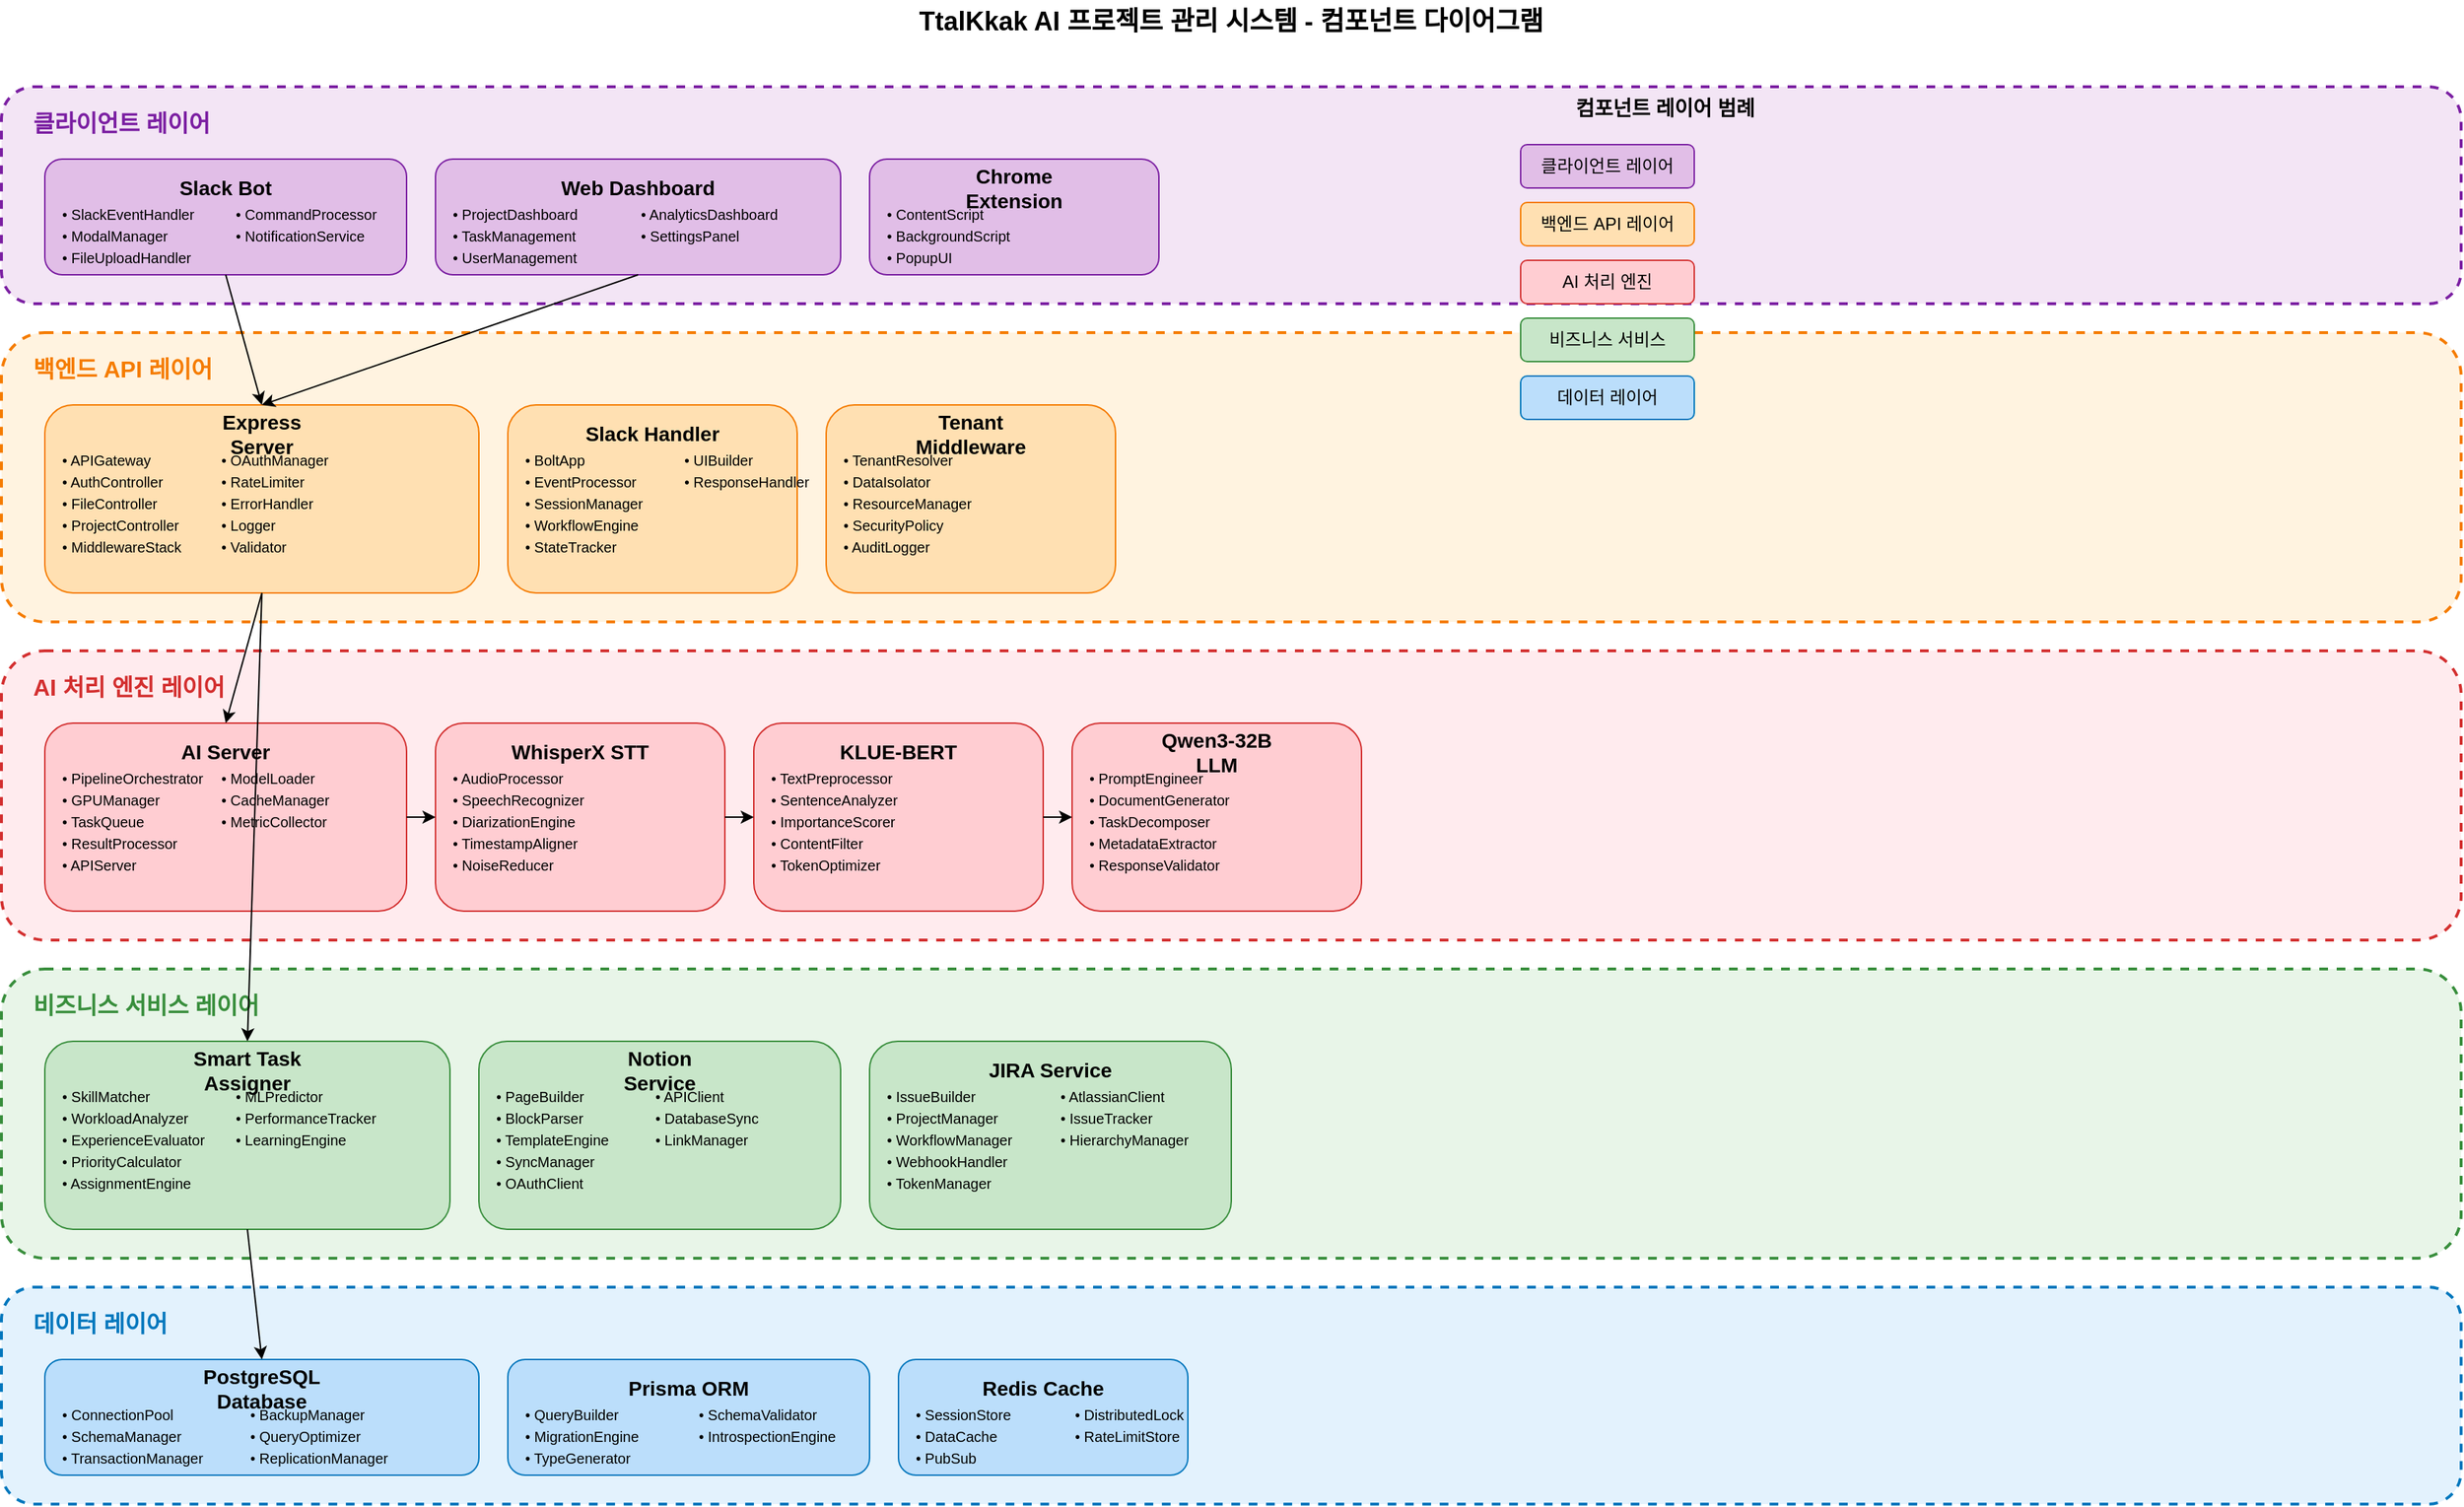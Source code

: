 <mxfile version="22.1.16" type="device">
  <diagram name="TtalKkak-Component-Diagram" id="component-diagram">
    <mxGraphModel dx="1600" dy="900" grid="1" gridSize="10" guides="1" tooltips="1" connect="1" arrows="1" fold="1" page="1" pageScale="1" pageWidth="1800" pageHeight="1200" math="0" shadow="0">
      <root>
        <mxCell id="0" />
        <mxCell id="1" parent="0" />
        
        <!-- 제목 -->
        <mxCell id="title" value="TtalKkak AI 프로젝트 관리 시스템 - 컴포넌트 다이어그램" style="text;html=1;strokeColor=none;fillColor=none;align=center;verticalAlign=middle;whiteSpace=wrap;rounded=0;fontSize=18;fontStyle=1;" vertex="1" parent="1">
          <mxGeometry x="400" y="20" width="1000" height="30" as="geometry"/>
        </mxCell>
        
        <!-- 클라이언트 레이어 -->
        <mxCell id="client-layer" value="" style="rounded=1;whiteSpace=wrap;html=1;fillColor=#f3e5f5;strokeColor=#7b1fa2;strokeWidth=2;dashed=1;" vertex="1" parent="1">
          <mxGeometry x="50" y="80" width="1700" height="150" as="geometry"/>
        </mxCell>
        
        <mxCell id="client-title" value="클라이언트 레이어" style="text;html=1;strokeColor=none;fillColor=none;align=left;verticalAlign=middle;whiteSpace=wrap;rounded=0;fontSize=16;fontStyle=1;fontColor=#7b1fa2;" vertex="1" parent="1">
          <mxGeometry x="70" y="90" width="200" height="30" as="geometry"/>
        </mxCell>
        
        <!-- Slack Bot 컴포넌트 -->
        <mxCell id="slack-bot-component" value="" style="rounded=1;whiteSpace=wrap;html=1;fillColor=#e1bee7;strokeColor=#7b1fa2;strokeWidth=1;" vertex="1" parent="1">
          <mxGeometry x="80" y="130" width="250" height="80" as="geometry"/>
        </mxCell>
        
        <mxCell id="slack-bot-title" value="Slack Bot" style="text;html=1;strokeColor=none;fillColor=none;align=center;verticalAlign=middle;whiteSpace=wrap;rounded=0;fontSize=14;fontStyle=1;" vertex="1" parent="1">
          <mxGeometry x="140" y="140" width="130" height="20" as="geometry"/>
        </mxCell>
        
        <mxCell id="slack-event-handler" value="• SlackEventHandler" style="text;html=1;strokeColor=none;fillColor=none;align=left;verticalAlign=middle;whiteSpace=wrap;rounded=0;fontSize=10;" vertex="1" parent="1">
          <mxGeometry x="90" y="160" width="120" height="15" as="geometry"/>
        </mxCell>
        
        <mxCell id="slack-modal-manager" value="• ModalManager" style="text;html=1;strokeColor=none;fillColor=none;align=left;verticalAlign=middle;whiteSpace=wrap;rounded=0;fontSize=10;" vertex="1" parent="1">
          <mxGeometry x="90" y="175" width="120" height="15" as="geometry"/>
        </mxCell>
        
        <mxCell id="slack-file-handler" value="• FileUploadHandler" style="text;html=1;strokeColor=none;fillColor=none;align=left;verticalAlign=middle;whiteSpace=wrap;rounded=0;fontSize=10;" vertex="1" parent="1">
          <mxGeometry x="90" y="190" width="120" height="15" as="geometry"/>
        </mxCell>
        
        <mxCell id="slack-command-processor" value="• CommandProcessor" style="text;html=1;strokeColor=none;fillColor=none;align=left;verticalAlign=middle;whiteSpace=wrap;rounded=0;fontSize=10;" vertex="1" parent="1">
          <mxGeometry x="210" y="160" width="120" height="15" as="geometry"/>
        </mxCell>
        
        <mxCell id="slack-notification" value="• NotificationService" style="text;html=1;strokeColor=none;fillColor=none;align=left;verticalAlign=middle;whiteSpace=wrap;rounded=0;fontSize=10;" vertex="1" parent="1">
          <mxGeometry x="210" y="175" width="120" height="15" as="geometry"/>
        </mxCell>
        
        <!-- Web Dashboard 컴포넌트 -->
        <mxCell id="web-dashboard-component" value="" style="rounded=1;whiteSpace=wrap;html=1;fillColor=#e1bee7;strokeColor=#7b1fa2;strokeWidth=1;" vertex="1" parent="1">
          <mxGeometry x="350" y="130" width="280" height="80" as="geometry"/>
        </mxCell>
        
        <mxCell id="web-dashboard-title" value="Web Dashboard" style="text;html=1;strokeColor=none;fillColor=none;align=center;verticalAlign=middle;whiteSpace=wrap;rounded=0;fontSize=14;fontStyle=1;" vertex="1" parent="1">
          <mxGeometry x="420" y="140" width="140" height="20" as="geometry"/>
        </mxCell>
        
        <mxCell id="project-dashboard" value="• ProjectDashboard" style="text;html=1;strokeColor=none;fillColor=none;align=left;verticalAlign=middle;whiteSpace=wrap;rounded=0;fontSize=10;" vertex="1" parent="1">
          <mxGeometry x="360" y="160" width="120" height="15" as="geometry"/>
        </mxCell>
        
        <mxCell id="task-management" value="• TaskManagement" style="text;html=1;strokeColor=none;fillColor=none;align=left;verticalAlign=middle;whiteSpace=wrap;rounded=0;fontSize=10;" vertex="1" parent="1">
          <mxGeometry x="360" y="175" width="120" height="15" as="geometry"/>
        </mxCell>
        
        <mxCell id="user-management" value="• UserManagement" style="text;html=1;strokeColor=none;fillColor=none;align=left;verticalAlign=middle;whiteSpace=wrap;rounded=0;fontSize=10;" vertex="1" parent="1">
          <mxGeometry x="360" y="190" width="120" height="15" as="geometry"/>
        </mxCell>
        
        <mxCell id="analytics-dashboard" value="• AnalyticsDashboard" style="text;html=1;strokeColor=none;fillColor=none;align=left;verticalAlign=middle;whiteSpace=wrap;rounded=0;fontSize=10;" vertex="1" parent="1">
          <mxGeometry x="490" y="160" width="130" height="15" as="geometry"/>
        </mxCell>
        
        <mxCell id="settings-panel" value="• SettingsPanel" style="text;html=1;strokeColor=none;fillColor=none;align=left;verticalAlign=middle;whiteSpace=wrap;rounded=0;fontSize=10;" vertex="1" parent="1">
          <mxGeometry x="490" y="175" width="130" height="15" as="geometry"/>
        </mxCell>
        
        <!-- Chrome Extension 컴포넌트 -->
        <mxCell id="chrome-extension-component" value="" style="rounded=1;whiteSpace=wrap;html=1;fillColor=#e1bee7;strokeColor=#7b1fa2;strokeWidth=1;" vertex="1" parent="1">
          <mxGeometry x="650" y="130" width="200" height="80" as="geometry"/>
        </mxCell>
        
        <mxCell id="chrome-extension-title" value="Chrome Extension" style="text;html=1;strokeColor=none;fillColor=none;align=center;verticalAlign=middle;whiteSpace=wrap;rounded=0;fontSize=14;fontStyle=1;" vertex="1" parent="1">
          <mxGeometry x="700" y="140" width="100" height="20" as="geometry"/>
        </mxCell>
        
        <mxCell id="content-script" value="• ContentScript" style="text;html=1;strokeColor=none;fillColor=none;align=left;verticalAlign=middle;whiteSpace=wrap;rounded=0;fontSize=10;" vertex="1" parent="1">
          <mxGeometry x="660" y="160" width="100" height="15" as="geometry"/>
        </mxCell>
        
        <mxCell id="background-script" value="• BackgroundScript" style="text;html=1;strokeColor=none;fillColor=none;align=left;verticalAlign=middle;whiteSpace=wrap;rounded=0;fontSize=10;" vertex="1" parent="1">
          <mxGeometry x="660" y="175" width="100" height="15" as="geometry"/>
        </mxCell>
        
        <mxCell id="popup-ui" value="• PopupUI" style="text;html=1;strokeColor=none;fillColor=none;align=left;verticalAlign=middle;whiteSpace=wrap;rounded=0;fontSize=10;" vertex="1" parent="1">
          <mxGeometry x="660" y="190" width="100" height="15" as="geometry"/>
        </mxCell>
        
        <!-- 백엔드 API 레이어 -->
        <mxCell id="backend-layer" value="" style="rounded=1;whiteSpace=wrap;html=1;fillColor=#fff3e0;strokeColor=#f57c00;strokeWidth=2;dashed=1;" vertex="1" parent="1">
          <mxGeometry x="50" y="250" width="1700" height="200" as="geometry"/>
        </mxCell>
        
        <mxCell id="backend-title" value="백엔드 API 레이어" style="text;html=1;strokeColor=none;fillColor=none;align=left;verticalAlign=middle;whiteSpace=wrap;rounded=0;fontSize=16;fontStyle=1;fontColor=#f57c00;" vertex="1" parent="1">
          <mxGeometry x="70" y="260" width="200" height="30" as="geometry"/>
        </mxCell>
        
        <!-- Express Server 컴포넌트 -->
        <mxCell id="express-server-component" value="" style="rounded=1;whiteSpace=wrap;html=1;fillColor=#ffe0b2;strokeColor=#f57c00;strokeWidth=1;" vertex="1" parent="1">
          <mxGeometry x="80" y="300" width="300" height="130" as="geometry"/>
        </mxCell>
        
        <mxCell id="express-server-title" value="Express Server" style="text;html=1;strokeColor=none;fillColor=none;align=center;verticalAlign=middle;whiteSpace=wrap;rounded=0;fontSize=14;fontStyle=1;" vertex="1" parent="1">
          <mxGeometry x="180" y="310" width="100" height="20" as="geometry"/>
        </mxCell>
        
        <mxCell id="api-gateway" value="• APIGateway" style="text;html=1;strokeColor=none;fillColor=none;align=left;verticalAlign=middle;whiteSpace=wrap;rounded=0;fontSize=10;" vertex="1" parent="1">
          <mxGeometry x="90" y="330" width="100" height="15" as="geometry"/>
        </mxCell>
        
        <mxCell id="auth-controller" value="• AuthController" style="text;html=1;strokeColor=none;fillColor=none;align=left;verticalAlign=middle;whiteSpace=wrap;rounded=0;fontSize=10;" vertex="1" parent="1">
          <mxGeometry x="90" y="345" width="100" height="15" as="geometry"/>
        </mxCell>
        
        <mxCell id="file-controller" value="• FileController" style="text;html=1;strokeColor=none;fillColor=none;align=left;verticalAlign=middle;whiteSpace=wrap;rounded=0;fontSize=10;" vertex="1" parent="1">
          <mxGeometry x="90" y="360" width="100" height="15" as="geometry"/>
        </mxCell>
        
        <mxCell id="project-controller" value="• ProjectController" style="text;html=1;strokeColor=none;fillColor=none;align=left;verticalAlign=middle;whiteSpace=wrap;rounded=0;fontSize=10;" vertex="1" parent="1">
          <mxGeometry x="90" y="375" width="100" height="15" as="geometry"/>
        </mxCell>
        
        <mxCell id="middleware-stack" value="• MiddlewareStack" style="text;html=1;strokeColor=none;fillColor=none;align=left;verticalAlign=middle;whiteSpace=wrap;rounded=0;fontSize=10;" vertex="1" parent="1">
          <mxGeometry x="90" y="390" width="100" height="15" as="geometry"/>
        </mxCell>
        
        <mxCell id="oauth-manager" value="• OAuthManager" style="text;html=1;strokeColor=none;fillColor=none;align=left;verticalAlign=middle;whiteSpace=wrap;rounded=0;fontSize=10;" vertex="1" parent="1">
          <mxGeometry x="200" y="330" width="100" height="15" as="geometry"/>
        </mxCell>
        
        <mxCell id="rate-limiter" value="• RateLimiter" style="text;html=1;strokeColor=none;fillColor=none;align=left;verticalAlign=middle;whiteSpace=wrap;rounded=0;fontSize=10;" vertex="1" parent="1">
          <mxGeometry x="200" y="345" width="100" height="15" as="geometry"/>
        </mxCell>
        
        <mxCell id="error-handler" value="• ErrorHandler" style="text;html=1;strokeColor=none;fillColor=none;align=left;verticalAlign=middle;whiteSpace=wrap;rounded=0;fontSize=10;" vertex="1" parent="1">
          <mxGeometry x="200" y="360" width="100" height="15" as="geometry"/>
        </mxCell>
        
        <mxCell id="logger" value="• Logger" style="text;html=1;strokeColor=none;fillColor=none;align=left;verticalAlign=middle;whiteSpace=wrap;rounded=0;fontSize=10;" vertex="1" parent="1">
          <mxGeometry x="200" y="375" width="100" height="15" as="geometry"/>
        </mxCell>
        
        <mxCell id="validator" value="• Validator" style="text;html=1;strokeColor=none;fillColor=none;align=left;verticalAlign=middle;whiteSpace=wrap;rounded=0;fontSize=10;" vertex="1" parent="1">
          <mxGeometry x="200" y="390" width="100" height="15" as="geometry"/>
        </mxCell>
        
        <!-- Slack Handler 컴포넌트 -->
        <mxCell id="slack-handler-component" value="" style="rounded=1;whiteSpace=wrap;html=1;fillColor=#ffe0b2;strokeColor=#f57c00;strokeWidth=1;" vertex="1" parent="1">
          <mxGeometry x="400" y="300" width="200" height="130" as="geometry"/>
        </mxCell>
        
        <mxCell id="slack-handler-title" value="Slack Handler" style="text;html=1;strokeColor=none;fillColor=none;align=center;verticalAlign=middle;whiteSpace=wrap;rounded=0;fontSize=14;fontStyle=1;" vertex="1" parent="1">
          <mxGeometry x="450" y="310" width="100" height="20" as="geometry"/>
        </mxCell>
        
        <mxCell id="bolt-app" value="• BoltApp" style="text;html=1;strokeColor=none;fillColor=none;align=left;verticalAlign=middle;whiteSpace=wrap;rounded=0;fontSize=10;" vertex="1" parent="1">
          <mxGeometry x="410" y="330" width="80" height="15" as="geometry"/>
        </mxCell>
        
        <mxCell id="event-processor" value="• EventProcessor" style="text;html=1;strokeColor=none;fillColor=none;align=left;verticalAlign=middle;whiteSpace=wrap;rounded=0;fontSize=10;" vertex="1" parent="1">
          <mxGeometry x="410" y="345" width="100" height="15" as="geometry"/>
        </mxCell>
        
        <mxCell id="session-manager" value="• SessionManager" style="text;html=1;strokeColor=none;fillColor=none;align=left;verticalAlign=middle;whiteSpace=wrap;rounded=0;fontSize=10;" vertex="1" parent="1">
          <mxGeometry x="410" y="360" width="100" height="15" as="geometry"/>
        </mxCell>
        
        <mxCell id="workflow-engine" value="• WorkflowEngine" style="text;html=1;strokeColor=none;fillColor=none;align=left;verticalAlign=middle;whiteSpace=wrap;rounded=0;fontSize=10;" vertex="1" parent="1">
          <mxGeometry x="410" y="375" width="100" height="15" as="geometry"/>
        </mxCell>
        
        <mxCell id="state-tracker" value="• StateTracker" style="text;html=1;strokeColor=none;fillColor=none;align=left;verticalAlign=middle;whiteSpace=wrap;rounded=0;fontSize=10;" vertex="1" parent="1">
          <mxGeometry x="410" y="390" width="100" height="15" as="geometry"/>
        </mxCell>
        
        <mxCell id="ui-builder" value="• UIBuilder" style="text;html=1;strokeColor=none;fillColor=none;align=left;verticalAlign=middle;whiteSpace=wrap;rounded=0;fontSize=10;" vertex="1" parent="1">
          <mxGeometry x="520" y="330" width="70" height="15" as="geometry"/>
        </mxCell>
        
        <mxCell id="response-handler" value="• ResponseHandler" style="text;html=1;strokeColor=none;fillColor=none;align=left;verticalAlign=middle;whiteSpace=wrap;rounded=0;fontSize=10;" vertex="1" parent="1">
          <mxGeometry x="520" y="345" width="100" height="15" as="geometry"/>
        </mxCell>
        
        <!-- Tenant Middleware 컴포넌트 -->
        <mxCell id="tenant-middleware-component" value="" style="rounded=1;whiteSpace=wrap;html=1;fillColor=#ffe0b2;strokeColor=#f57c00;strokeWidth=1;" vertex="1" parent="1">
          <mxGeometry x="620" y="300" width="200" height="130" as="geometry"/>
        </mxCell>
        
        <mxCell id="tenant-middleware-title" value="Tenant Middleware" style="text;html=1;strokeColor=none;fillColor=none;align=center;verticalAlign=middle;whiteSpace=wrap;rounded=0;fontSize=14;fontStyle=1;" vertex="1" parent="1">
          <mxGeometry x="670" y="310" width="100" height="20" as="geometry"/>
        </mxCell>
        
        <mxCell id="tenant-resolver" value="• TenantResolver" style="text;html=1;strokeColor=none;fillColor=none;align=left;verticalAlign=middle;whiteSpace=wrap;rounded=0;fontSize=10;" vertex="1" parent="1">
          <mxGeometry x="630" y="330" width="100" height="15" as="geometry"/>
        </mxCell>
        
        <mxCell id="data-isolator" value="• DataIsolator" style="text;html=1;strokeColor=none;fillColor=none;align=left;verticalAlign=middle;whiteSpace=wrap;rounded=0;fontSize=10;" vertex="1" parent="1">
          <mxGeometry x="630" y="345" width="100" height="15" as="geometry"/>
        </mxCell>
        
        <mxCell id="resource-manager" value="• ResourceManager" style="text;html=1;strokeColor=none;fillColor=none;align=left;verticalAlign=middle;whiteSpace=wrap;rounded=0;fontSize=10;" vertex="1" parent="1">
          <mxGeometry x="630" y="360" width="100" height="15" as="geometry"/>
        </mxCell>
        
        <mxCell id="security-policy" value="• SecurityPolicy" style="text;html=1;strokeColor=none;fillColor=none;align=left;verticalAlign=middle;whiteSpace=wrap;rounded=0;fontSize=10;" vertex="1" parent="1">
          <mxGeometry x="630" y="375" width="100" height="15" as="geometry"/>
        </mxCell>
        
        <mxCell id="audit-logger" value="• AuditLogger" style="text;html=1;strokeColor=none;fillColor=none;align=left;verticalAlign=middle;whiteSpace=wrap;rounded=0;fontSize=10;" vertex="1" parent="1">
          <mxGeometry x="630" y="390" width="100" height="15" as="geometry"/>
        </mxCell>
        
        <!-- AI 처리 엔진 레이어 -->
        <mxCell id="ai-layer" value="" style="rounded=1;whiteSpace=wrap;html=1;fillColor=#ffebee;strokeColor=#d32f2f;strokeWidth=2;dashed=1;" vertex="1" parent="1">
          <mxGeometry x="50" y="470" width="1700" height="200" as="geometry"/>
        </mxCell>
        
        <mxCell id="ai-title" value="AI 처리 엔진 레이어" style="text;html=1;strokeColor=none;fillColor=none;align=left;verticalAlign=middle;whiteSpace=wrap;rounded=0;fontSize=16;fontStyle=1;fontColor=#d32f2f;" vertex="1" parent="1">
          <mxGeometry x="70" y="480" width="200" height="30" as="geometry"/>
        </mxCell>
        
        <!-- AI Server 컴포넌트 -->
        <mxCell id="ai-server-component" value="" style="rounded=1;whiteSpace=wrap;html=1;fillColor=#ffcdd2;strokeColor=#d32f2f;strokeWidth=1;" vertex="1" parent="1">
          <mxGeometry x="80" y="520" width="250" height="130" as="geometry"/>
        </mxCell>
        
        <mxCell id="ai-server-title" value="AI Server" style="text;html=1;strokeColor=none;fillColor=none;align=center;verticalAlign=middle;whiteSpace=wrap;rounded=0;fontSize=14;fontStyle=1;" vertex="1" parent="1">
          <mxGeometry x="155" y="530" width="100" height="20" as="geometry"/>
        </mxCell>
        
        <mxCell id="pipeline-orchestrator" value="• PipelineOrchestrator" style="text;html=1;strokeColor=none;fillColor=none;align=left;verticalAlign=middle;whiteSpace=wrap;rounded=0;fontSize=10;" vertex="1" parent="1">
          <mxGeometry x="90" y="550" width="120" height="15" as="geometry"/>
        </mxCell>
        
        <mxCell id="gpu-manager" value="• GPUManager" style="text;html=1;strokeColor=none;fillColor=none;align=left;verticalAlign=middle;whiteSpace=wrap;rounded=0;fontSize=10;" vertex="1" parent="1">
          <mxGeometry x="90" y="565" width="100" height="15" as="geometry"/>
        </mxCell>
        
        <mxCell id="task-queue" value="• TaskQueue" style="text;html=1;strokeColor=none;fillColor=none;align=left;verticalAlign=middle;whiteSpace=wrap;rounded=0;fontSize=10;" vertex="1" parent="1">
          <mxGeometry x="90" y="580" width="100" height="15" as="geometry"/>
        </mxCell>
        
        <mxCell id="result-processor" value="• ResultProcessor" style="text;html=1;strokeColor=none;fillColor=none;align=left;verticalAlign=middle;whiteSpace=wrap;rounded=0;fontSize=10;" vertex="1" parent="1">
          <mxGeometry x="90" y="595" width="100" height="15" as="geometry"/>
        </mxCell>
        
        <mxCell id="api-server" value="• APIServer" style="text;html=1;strokeColor=none;fillColor=none;align=left;verticalAlign=middle;whiteSpace=wrap;rounded=0;fontSize=10;" vertex="1" parent="1">
          <mxGeometry x="90" y="610" width="100" height="15" as="geometry"/>
        </mxCell>
        
        <mxCell id="model-loader" value="• ModelLoader" style="text;html=1;strokeColor=none;fillColor=none;align=left;verticalAlign=middle;whiteSpace=wrap;rounded=0;fontSize=10;" vertex="1" parent="1">
          <mxGeometry x="200" y="550" width="100" height="15" as="geometry"/>
        </mxCell>
        
        <mxCell id="cache-manager" value="• CacheManager" style="text;html=1;strokeColor=none;fillColor=none;align=left;verticalAlign=middle;whiteSpace=wrap;rounded=0;fontSize=10;" vertex="1" parent="1">
          <mxGeometry x="200" y="565" width="100" height="15" as="geometry"/>
        </mxCell>
        
        <mxCell id="metric-collector" value="• MetricCollector" style="text;html=1;strokeColor=none;fillColor=none;align=left;verticalAlign=middle;whiteSpace=wrap;rounded=0;fontSize=10;" vertex="1" parent="1">
          <mxGeometry x="200" y="580" width="100" height="15" as="geometry"/>
        </mxCell>
        
        <!-- WhisperX 컴포넌트 -->
        <mxCell id="whisperx-component" value="" style="rounded=1;whiteSpace=wrap;html=1;fillColor=#ffcdd2;strokeColor=#d32f2f;strokeWidth=1;" vertex="1" parent="1">
          <mxGeometry x="350" y="520" width="200" height="130" as="geometry"/>
        </mxCell>
        
        <mxCell id="whisperx-title" value="WhisperX STT" style="text;html=1;strokeColor=none;fillColor=none;align=center;verticalAlign=middle;whiteSpace=wrap;rounded=0;fontSize=14;fontStyle=1;" vertex="1" parent="1">
          <mxGeometry x="400" y="530" width="100" height="20" as="geometry"/>
        </mxCell>
        
        <mxCell id="audio-processor" value="• AudioProcessor" style="text;html=1;strokeColor=none;fillColor=none;align=left;verticalAlign=middle;whiteSpace=wrap;rounded=0;fontSize=10;" vertex="1" parent="1">
          <mxGeometry x="360" y="550" width="100" height="15" as="geometry"/>
        </mxCell>
        
        <mxCell id="speech-recognizer" value="• SpeechRecognizer" style="text;html=1;strokeColor=none;fillColor=none;align=left;verticalAlign=middle;whiteSpace=wrap;rounded=0;fontSize=10;" vertex="1" parent="1">
          <mxGeometry x="360" y="565" width="110" height="15" as="geometry"/>
        </mxCell>
        
        <mxCell id="diarization-engine" value="• DiarizationEngine" style="text;html=1;strokeColor=none;fillColor=none;align=left;verticalAlign=middle;whiteSpace=wrap;rounded=0;fontSize=10;" vertex="1" parent="1">
          <mxGeometry x="360" y="580" width="110" height="15" as="geometry"/>
        </mxCell>
        
        <mxCell id="timestamp-aligner" value="• TimestampAligner" style="text;html=1;strokeColor=none;fillColor=none;align=left;verticalAlign=middle;whiteSpace=wrap;rounded=0;fontSize=10;" vertex="1" parent="1">
          <mxGeometry x="360" y="595" width="110" height="15" as="geometry"/>
        </mxCell>
        
        <mxCell id="noise-reducer" value="• NoiseReducer" style="text;html=1;strokeColor=none;fillColor=none;align=left;verticalAlign=middle;whiteSpace=wrap;rounded=0;fontSize=10;" vertex="1" parent="1">
          <mxGeometry x="360" y="610" width="100" height="15" as="geometry"/>
        </mxCell>
        
        <!-- KLUE-BERT 컴포넌트 -->
        <mxCell id="klue-bert-component" value="" style="rounded=1;whiteSpace=wrap;html=1;fillColor=#ffcdd2;strokeColor=#d32f2f;strokeWidth=1;" vertex="1" parent="1">
          <mxGeometry x="570" y="520" width="200" height="130" as="geometry"/>
        </mxCell>
        
        <mxCell id="klue-bert-title" value="KLUE-BERT" style="text;html=1;strokeColor=none;fillColor=none;align=center;verticalAlign=middle;whiteSpace=wrap;rounded=0;fontSize=14;fontStyle=1;" vertex="1" parent="1">
          <mxGeometry x="620" y="530" width="100" height="20" as="geometry"/>
        </mxCell>
        
        <mxCell id="text-preprocessor" value="• TextPreprocessor" style="text;html=1;strokeColor=none;fillColor=none;align=left;verticalAlign=middle;whiteSpace=wrap;rounded=0;fontSize=10;" vertex="1" parent="1">
          <mxGeometry x="580" y="550" width="100" height="15" as="geometry"/>
        </mxCell>
        
        <mxCell id="sentence-analyzer" value="• SentenceAnalyzer" style="text;html=1;strokeColor=none;fillColor=none;align=left;verticalAlign=middle;whiteSpace=wrap;rounded=0;fontSize=10;" vertex="1" parent="1">
          <mxGeometry x="580" y="565" width="110" height="15" as="geometry"/>
        </mxCell>
        
        <mxCell id="importance-scorer" value="• ImportanceScorer" style="text;html=1;strokeColor=none;fillColor=none;align=left;verticalAlign=middle;whiteSpace=wrap;rounded=0;fontSize=10;" vertex="1" parent="1">
          <mxGeometry x="580" y="580" width="110" height="15" as="geometry"/>
        </mxCell>
        
        <mxCell id="content-filter" value="• ContentFilter" style="text;html=1;strokeColor=none;fillColor=none;align=left;verticalAlign=middle;whiteSpace=wrap;rounded=0;fontSize=10;" vertex="1" parent="1">
          <mxGeometry x="580" y="595" width="100" height="15" as="geometry"/>
        </mxCell>
        
        <mxCell id="token-optimizer" value="• TokenOptimizer" style="text;html=1;strokeColor=none;fillColor=none;align=left;verticalAlign=middle;whiteSpace=wrap;rounded=0;fontSize=10;" vertex="1" parent="1">
          <mxGeometry x="580" y="610" width="100" height="15" as="geometry"/>
        </mxCell>
        
        <!-- Qwen3-32B 컴포넌트 -->
        <mxCell id="qwen3-component" value="" style="rounded=1;whiteSpace=wrap;html=1;fillColor=#ffcdd2;strokeColor=#d32f2f;strokeWidth=1;" vertex="1" parent="1">
          <mxGeometry x="790" y="520" width="200" height="130" as="geometry"/>
        </mxCell>
        
        <mxCell id="qwen3-title" value="Qwen3-32B LLM" style="text;html=1;strokeColor=none;fillColor=none;align=center;verticalAlign=middle;whiteSpace=wrap;rounded=0;fontSize=14;fontStyle=1;" vertex="1" parent="1">
          <mxGeometry x="840" y="530" width="100" height="20" as="geometry"/>
        </mxCell>
        
        <mxCell id="prompt-engineer" value="• PromptEngineer" style="text;html=1;strokeColor=none;fillColor=none;align=left;verticalAlign=middle;whiteSpace=wrap;rounded=0;fontSize=10;" vertex="1" parent="1">
          <mxGeometry x="800" y="550" width="100" height="15" as="geometry"/>
        </mxCell>
        
        <mxCell id="document-generator" value="• DocumentGenerator" style="text;html=1;strokeColor=none;fillColor=none;align=left;verticalAlign=middle;whiteSpace=wrap;rounded=0;fontSize=10;" vertex="1" parent="1">
          <mxGeometry x="800" y="565" width="120" height="15" as="geometry"/>
        </mxCell>
        
        <mxCell id="task-decomposer" value="• TaskDecomposer" style="text;html=1;strokeColor=none;fillColor=none;align=left;verticalAlign=middle;whiteSpace=wrap;rounded=0;fontSize=10;" vertex="1" parent="1">
          <mxGeometry x="800" y="580" width="110" height="15" as="geometry"/>
        </mxCell>
        
        <mxCell id="metadata-extractor" value="• MetadataExtractor" style="text;html=1;strokeColor=none;fillColor=none;align=left;verticalAlign=middle;whiteSpace=wrap;rounded=0;fontSize=10;" vertex="1" parent="1">
          <mxGeometry x="800" y="595" width="110" height="15" as="geometry"/>
        </mxCell>
        
        <mxCell id="response-validator" value="• ResponseValidator" style="text;html=1;strokeColor=none;fillColor=none;align=left;verticalAlign=middle;whiteSpace=wrap;rounded=0;fontSize=10;" vertex="1" parent="1">
          <mxGeometry x="800" y="610" width="110" height="15" as="geometry"/>
        </mxCell>
        
        <!-- 비즈니스 서비스 레이어 -->
        <mxCell id="business-layer" value="" style="rounded=1;whiteSpace=wrap;html=1;fillColor=#e8f5e8;strokeColor=#388e3c;strokeWidth=2;dashed=1;" vertex="1" parent="1">
          <mxGeometry x="50" y="690" width="1700" height="200" as="geometry"/>
        </mxCell>
        
        <mxCell id="business-title" value="비즈니스 서비스 레이어" style="text;html=1;strokeColor=none;fillColor=none;align=left;verticalAlign=middle;whiteSpace=wrap;rounded=0;fontSize=16;fontStyle=1;fontColor=#388e3c;" vertex="1" parent="1">
          <mxGeometry x="70" y="700" width="200" height="30" as="geometry"/>
        </mxCell>
        
        <!-- Task Assigner 컴포넌트 -->
        <mxCell id="task-assigner-component" value="" style="rounded=1;whiteSpace=wrap;html=1;fillColor=#c8e6c9;strokeColor=#388e3c;strokeWidth=1;" vertex="1" parent="1">
          <mxGeometry x="80" y="740" width="280" height="130" as="geometry"/>
        </mxCell>
        
        <mxCell id="task-assigner-title" value="Smart Task Assigner" style="text;html=1;strokeColor=none;fillColor=none;align=center;verticalAlign=middle;whiteSpace=wrap;rounded=0;fontSize=14;fontStyle=1;" vertex="1" parent="1">
          <mxGeometry x="170" y="750" width="100" height="20" as="geometry"/>
        </mxCell>
        
        <mxCell id="skill-matcher" value="• SkillMatcher" style="text;html=1;strokeColor=none;fillColor=none;align=left;verticalAlign=middle;whiteSpace=wrap;rounded=0;fontSize=10;" vertex="1" parent="1">
          <mxGeometry x="90" y="770" width="100" height="15" as="geometry"/>
        </mxCell>
        
        <mxCell id="workload-analyzer" value="• WorkloadAnalyzer" style="text;html=1;strokeColor=none;fillColor=none;align=left;verticalAlign=middle;whiteSpace=wrap;rounded=0;fontSize=10;" vertex="1" parent="1">
          <mxGeometry x="90" y="785" width="110" height="15" as="geometry"/>
        </mxCell>
        
        <mxCell id="experience-evaluator" value="• ExperienceEvaluator" style="text;html=1;strokeColor=none;fillColor=none;align=left;verticalAlign=middle;whiteSpace=wrap;rounded=0;fontSize=10;" vertex="1" parent="1">
          <mxGeometry x="90" y="800" width="120" height="15" as="geometry"/>
        </mxCell>
        
        <mxCell id="priority-calculator" value="• PriorityCalculator" style="text;html=1;strokeColor=none;fillColor=none;align=left;verticalAlign=middle;whiteSpace=wrap;rounded=0;fontSize=10;" vertex="1" parent="1">
          <mxGeometry x="90" y="815" width="110" height="15" as="geometry"/>
        </mxCell>
        
        <mxCell id="assignment-engine" value="• AssignmentEngine" style="text;html=1;strokeColor=none;fillColor=none;align=left;verticalAlign=middle;whiteSpace=wrap;rounded=0;fontSize=10;" vertex="1" parent="1">
          <mxGeometry x="90" y="830" width="110" height="15" as="geometry"/>
        </mxCell>
        
        <mxCell id="ml-predictor" value="• MLPredictor" style="text;html=1;strokeColor=none;fillColor=none;align=left;verticalAlign=middle;whiteSpace=wrap;rounded=0;fontSize=10;" vertex="1" parent="1">
          <mxGeometry x="210" y="770" width="100" height="15" as="geometry"/>
        </mxCell>
        
        <mxCell id="performance-tracker" value="• PerformanceTracker" style="text;html=1;strokeColor=none;fillColor=none;align=left;verticalAlign=middle;whiteSpace=wrap;rounded=0;fontSize=10;" vertex="1" parent="1">
          <mxGeometry x="210" y="785" width="120" height="15" as="geometry"/>
        </mxCell>
        
        <mxCell id="learning-engine" value="• LearningEngine" style="text;html=1;strokeColor=none;fillColor=none;align=left;verticalAlign=middle;whiteSpace=wrap;rounded=0;fontSize=10;" vertex="1" parent="1">
          <mxGeometry x="210" y="800" width="100" height="15" as="geometry"/>
        </mxCell>
        
        <!-- Notion Service 컴포넌트 -->
        <mxCell id="notion-service-component" value="" style="rounded=1;whiteSpace=wrap;html=1;fillColor=#c8e6c9;strokeColor=#388e3c;strokeWidth=1;" vertex="1" parent="1">
          <mxGeometry x="380" y="740" width="250" height="130" as="geometry"/>
        </mxCell>
        
        <mxCell id="notion-service-title" value="Notion Service" style="text;html=1;strokeColor=none;fillColor=none;align=center;verticalAlign=middle;whiteSpace=wrap;rounded=0;fontSize=14;fontStyle=1;" vertex="1" parent="1">
          <mxGeometry x="455" y="750" width="100" height="20" as="geometry"/>
        </mxCell>
        
        <mxCell id="page-builder" value="• PageBuilder" style="text;html=1;strokeColor=none;fillColor=none;align=left;verticalAlign=middle;whiteSpace=wrap;rounded=0;fontSize=10;" vertex="1" parent="1">
          <mxGeometry x="390" y="770" width="100" height="15" as="geometry"/>
        </mxCell>
        
        <mxCell id="block-parser" value="• BlockParser" style="text;html=1;strokeColor=none;fillColor=none;align=left;verticalAlign=middle;whiteSpace=wrap;rounded=0;fontSize=10;" vertex="1" parent="1">
          <mxGeometry x="390" y="785" width="100" height="15" as="geometry"/>
        </mxCell>
        
        <mxCell id="template-engine" value="• TemplateEngine" style="text;html=1;strokeColor=none;fillColor=none;align=left;verticalAlign=middle;whiteSpace=wrap;rounded=0;fontSize=10;" vertex="1" parent="1">
          <mxGeometry x="390" y="800" width="100" height="15" as="geometry"/>
        </mxCell>
        
        <mxCell id="sync-manager" value="• SyncManager" style="text;html=1;strokeColor=none;fillColor=none;align=left;verticalAlign=middle;whiteSpace=wrap;rounded=0;fontSize=10;" vertex="1" parent="1">
          <mxGeometry x="390" y="815" width="100" height="15" as="geometry"/>
        </mxCell>
        
        <mxCell id="oauth-client" value="• OAuthClient" style="text;html=1;strokeColor=none;fillColor=none;align=left;verticalAlign=middle;whiteSpace=wrap;rounded=0;fontSize=10;" vertex="1" parent="1">
          <mxGeometry x="390" y="830" width="100" height="15" as="geometry"/>
        </mxCell>
        
        <mxCell id="api-client" value="• APIClient" style="text;html=1;strokeColor=none;fillColor=none;align=left;verticalAlign=middle;whiteSpace=wrap;rounded=0;fontSize=10;" vertex="1" parent="1">
          <mxGeometry x="500" y="770" width="100" height="15" as="geometry"/>
        </mxCell>
        
        <mxCell id="database-sync" value="• DatabaseSync" style="text;html=1;strokeColor=none;fillColor=none;align=left;verticalAlign=middle;whiteSpace=wrap;rounded=0;fontSize=10;" vertex="1" parent="1">
          <mxGeometry x="500" y="785" width="100" height="15" as="geometry"/>
        </mxCell>
        
        <mxCell id="link-manager" value="• LinkManager" style="text;html=1;strokeColor=none;fillColor=none;align=left;verticalAlign=middle;whiteSpace=wrap;rounded=0;fontSize=10;" vertex="1" parent="1">
          <mxGeometry x="500" y="800" width="100" height="15" as="geometry"/>
        </mxCell>
        
        <!-- JIRA Service 컴포넌트 -->
        <mxCell id="jira-service-component" value="" style="rounded=1;whiteSpace=wrap;html=1;fillColor=#c8e6c9;strokeColor=#388e3c;strokeWidth=1;" vertex="1" parent="1">
          <mxGeometry x="650" y="740" width="250" height="130" as="geometry"/>
        </mxCell>
        
        <mxCell id="jira-service-title" value="JIRA Service" style="text;html=1;strokeColor=none;fillColor=none;align=center;verticalAlign=middle;whiteSpace=wrap;rounded=0;fontSize=14;fontStyle=1;" vertex="1" parent="1">
          <mxGeometry x="725" y="750" width="100" height="20" as="geometry"/>
        </mxCell>
        
        <mxCell id="issue-builder" value="• IssueBuilder" style="text;html=1;strokeColor=none;fillColor=none;align=left;verticalAlign=middle;whiteSpace=wrap;rounded=0;fontSize=10;" vertex="1" parent="1">
          <mxGeometry x="660" y="770" width="100" height="15" as="geometry"/>
        </mxCell>
        
        <mxCell id="project-manager" value="• ProjectManager" style="text;html=1;strokeColor=none;fillColor=none;align=left;verticalAlign=middle;whiteSpace=wrap;rounded=0;fontSize=10;" vertex="1" parent="1">
          <mxGeometry x="660" y="785" width="100" height="15" as="geometry"/>
        </mxCell>
        
        <mxCell id="workflow-manager" value="• WorkflowManager" style="text;html=1;strokeColor=none;fillColor=none;align=left;verticalAlign=middle;whiteSpace=wrap;rounded=0;fontSize=10;" vertex="1" parent="1">
          <mxGeometry x="660" y="800" width="110" height="15" as="geometry"/>
        </mxCell>
        
        <mxCell id="webhook-handler" value="• WebhookHandler" style="text;html=1;strokeColor=none;fillColor=none;align=left;verticalAlign=middle;whiteSpace=wrap;rounded=0;fontSize=10;" vertex="1" parent="1">
          <mxGeometry x="660" y="815" width="110" height="15" as="geometry"/>
        </mxCell>
        
        <mxCell id="token-manager" value="• TokenManager" style="text;html=1;strokeColor=none;fillColor=none;align=left;verticalAlign=middle;whiteSpace=wrap;rounded=0;fontSize=10;" vertex="1" parent="1">
          <mxGeometry x="660" y="830" width="100" height="15" as="geometry"/>
        </mxCell>
        
        <mxCell id="atlassian-client" value="• AtlassianClient" style="text;html=1;strokeColor=none;fillColor=none;align=left;verticalAlign=middle;whiteSpace=wrap;rounded=0;fontSize=10;" vertex="1" parent="1">
          <mxGeometry x="780" y="770" width="100" height="15" as="geometry"/>
        </mxCell>
        
        <mxCell id="issue-tracker" value="• IssueTracker" style="text;html=1;strokeColor=none;fillColor=none;align=left;verticalAlign=middle;whiteSpace=wrap;rounded=0;fontSize=10;" vertex="1" parent="1">
          <mxGeometry x="780" y="785" width="100" height="15" as="geometry"/>
        </mxCell>
        
        <mxCell id="hierarchy-manager" value="• HierarchyManager" style="text;html=1;strokeColor=none;fillColor=none;align=left;verticalAlign=middle;whiteSpace=wrap;rounded=0;fontSize=10;" vertex="1" parent="1">
          <mxGeometry x="780" y="800" width="110" height="15" as="geometry"/>
        </mxCell>
        
        <!-- 데이터 레이어 -->
        <mxCell id="data-layer" value="" style="rounded=1;whiteSpace=wrap;html=1;fillColor=#e3f2fd;strokeColor=#0277bd;strokeWidth=2;dashed=1;" vertex="1" parent="1">
          <mxGeometry x="50" y="910" width="1700" height="150" as="geometry"/>
        </mxCell>
        
        <mxCell id="data-title" value="데이터 레이어" style="text;html=1;strokeColor=none;fillColor=none;align=left;verticalAlign=middle;whiteSpace=wrap;rounded=0;fontSize=16;fontStyle=1;fontColor=#0277bd;" vertex="1" parent="1">
          <mxGeometry x="70" y="920" width="200" height="30" as="geometry"/>
        </mxCell>
        
        <!-- PostgreSQL 컴포넌트 -->
        <mxCell id="postgresql-component" value="" style="rounded=1;whiteSpace=wrap;html=1;fillColor=#bbdefb;strokeColor=#0277bd;strokeWidth=1;" vertex="1" parent="1">
          <mxGeometry x="80" y="960" width="300" height="80" as="geometry"/>
        </mxCell>
        
        <mxCell id="postgresql-title" value="PostgreSQL Database" style="text;html=1;strokeColor=none;fillColor=none;align=center;verticalAlign=middle;whiteSpace=wrap;rounded=0;fontSize=14;fontStyle=1;" vertex="1" parent="1">
          <mxGeometry x="180" y="970" width="100" height="20" as="geometry"/>
        </mxCell>
        
        <mxCell id="connection-pool" value="• ConnectionPool" style="text;html=1;strokeColor=none;fillColor=none;align=left;verticalAlign=middle;whiteSpace=wrap;rounded=0;fontSize=10;" vertex="1" parent="1">
          <mxGeometry x="90" y="990" width="100" height="15" as="geometry"/>
        </mxCell>
        
        <mxCell id="schema-manager" value="• SchemaManager" style="text;html=1;strokeColor=none;fillColor=none;align=left;verticalAlign=middle;whiteSpace=wrap;rounded=0;fontSize=10;" vertex="1" parent="1">
          <mxGeometry x="90" y="1005" width="100" height="15" as="geometry"/>
        </mxCell>
        
        <mxCell id="transaction-manager" value="• TransactionManager" style="text;html=1;strokeColor=none;fillColor=none;align=left;verticalAlign=middle;whiteSpace=wrap;rounded=0;fontSize=10;" vertex="1" parent="1">
          <mxGeometry x="90" y="1020" width="120" height="15" as="geometry"/>
        </mxCell>
        
        <mxCell id="backup-manager" value="• BackupManager" style="text;html=1;strokeColor=none;fillColor=none;align=left;verticalAlign=middle;whiteSpace=wrap;rounded=0;fontSize=10;" vertex="1" parent="1">
          <mxGeometry x="220" y="990" width="100" height="15" as="geometry"/>
        </mxCell>
        
        <mxCell id="query-optimizer" value="• QueryOptimizer" style="text;html=1;strokeColor=none;fillColor=none;align=left;verticalAlign=middle;whiteSpace=wrap;rounded=0;fontSize=10;" vertex="1" parent="1">
          <mxGeometry x="220" y="1005" width="100" height="15" as="geometry"/>
        </mxCell>
        
        <mxCell id="replication-manager" value="• ReplicationManager" style="text;html=1;strokeColor=none;fillColor=none;align=left;verticalAlign=middle;whiteSpace=wrap;rounded=0;fontSize=10;" vertex="1" parent="1">
          <mxGeometry x="220" y="1020" width="120" height="15" as="geometry"/>
        </mxCell>
        
        <!-- Prisma ORM 컴포넌트 -->
        <mxCell id="prisma-component" value="" style="rounded=1;whiteSpace=wrap;html=1;fillColor=#bbdefb;strokeColor=#0277bd;strokeWidth=1;" vertex="1" parent="1">
          <mxGeometry x="400" y="960" width="250" height="80" as="geometry"/>
        </mxCell>
        
        <mxCell id="prisma-title" value="Prisma ORM" style="text;html=1;strokeColor=none;fillColor=none;align=center;verticalAlign=middle;whiteSpace=wrap;rounded=0;fontSize=14;fontStyle=1;" vertex="1" parent="1">
          <mxGeometry x="475" y="970" width="100" height="20" as="geometry"/>
        </mxCell>
        
        <mxCell id="query-builder" value="• QueryBuilder" style="text;html=1;strokeColor=none;fillColor=none;align=left;verticalAlign=middle;whiteSpace=wrap;rounded=0;fontSize=10;" vertex="1" parent="1">
          <mxGeometry x="410" y="990" width="100" height="15" as="geometry"/>
        </mxCell>
        
        <mxCell id="migration-engine" value="• MigrationEngine" style="text;html=1;strokeColor=none;fillColor=none;align=left;verticalAlign=middle;whiteSpace=wrap;rounded=0;fontSize=10;" vertex="1" parent="1">
          <mxGeometry x="410" y="1005" width="110" height="15" as="geometry"/>
        </mxCell>
        
        <mxCell id="type-generator" value="• TypeGenerator" style="text;html=1;strokeColor=none;fillColor=none;align=left;verticalAlign=middle;whiteSpace=wrap;rounded=0;fontSize=10;" vertex="1" parent="1">
          <mxGeometry x="410" y="1020" width="100" height="15" as="geometry"/>
        </mxCell>
        
        <mxCell id="schema-validator" value="• SchemaValidator" style="text;html=1;strokeColor=none;fillColor=none;align=left;verticalAlign=middle;whiteSpace=wrap;rounded=0;fontSize=10;" vertex="1" parent="1">
          <mxGeometry x="530" y="990" width="110" height="15" as="geometry"/>
        </mxCell>
        
        <mxCell id="introspection-engine" value="• IntrospectionEngine" style="text;html=1;strokeColor=none;fillColor=none;align=left;verticalAlign=middle;whiteSpace=wrap;rounded=0;fontSize=10;" vertex="1" parent="1">
          <mxGeometry x="530" y="1005" width="120" height="15" as="geometry"/>
        </mxCell>
        
        <!-- Redis 컴포넌트 -->
        <mxCell id="redis-component" value="" style="rounded=1;whiteSpace=wrap;html=1;fillColor=#bbdefb;strokeColor=#0277bd;strokeWidth=1;" vertex="1" parent="1">
          <mxGeometry x="670" y="960" width="200" height="80" as="geometry"/>
        </mxCell>
        
        <mxCell id="redis-title" value="Redis Cache" style="text;html=1;strokeColor=none;fillColor=none;align=center;verticalAlign=middle;whiteSpace=wrap;rounded=0;fontSize=14;fontStyle=1;" vertex="1" parent="1">
          <mxGeometry x="720" y="970" width="100" height="20" as="geometry"/>
        </mxCell>
        
        <mxCell id="session-store" value="• SessionStore" style="text;html=1;strokeColor=none;fillColor=none;align=left;verticalAlign=middle;whiteSpace=wrap;rounded=0;fontSize=10;" vertex="1" parent="1">
          <mxGeometry x="680" y="990" width="100" height="15" as="geometry"/>
        </mxCell>
        
        <mxCell id="data-cache" value="• DataCache" style="text;html=1;strokeColor=none;fillColor=none;align=left;verticalAlign=middle;whiteSpace=wrap;rounded=0;fontSize=10;" vertex="1" parent="1">
          <mxGeometry x="680" y="1005" width="100" height="15" as="geometry"/>
        </mxCell>
        
        <mxCell id="pub-sub" value="• PubSub" style="text;html=1;strokeColor=none;fillColor=none;align=left;verticalAlign=middle;whiteSpace=wrap;rounded=0;fontSize=10;" vertex="1" parent="1">
          <mxGeometry x="680" y="1020" width="100" height="15" as="geometry"/>
        </mxCell>
        
        <mxCell id="distributed-lock" value="• DistributedLock" style="text;html=1;strokeColor=none;fillColor=none;align=left;verticalAlign=middle;whiteSpace=wrap;rounded=0;fontSize=10;" vertex="1" parent="1">
          <mxGeometry x="790" y="990" width="100" height="15" as="geometry"/>
        </mxCell>
        
        <mxCell id="rate-limit-store" value="• RateLimitStore" style="text;html=1;strokeColor=none;fillColor=none;align=left;verticalAlign=middle;whiteSpace=wrap;rounded=0;fontSize=10;" vertex="1" parent="1">
          <mxGeometry x="790" y="1005" width="100" height="15" as="geometry"/>
        </mxCell>
        
        <!-- 연결선들 -->
        <!-- 클라이언트 → 백엔드 -->
        <mxCell id="client-to-backend" value="" style="endArrow=classic;html=1;rounded=0;entryX=0.5;entryY=0;entryDx=0;entryDy=0;exitX=0.5;exitY=1;exitDx=0;exitDy=0;" edge="1" parent="1" source="slack-bot-component" target="express-server-component">
          <mxGeometry width="50" height="50" relative="1" as="geometry">
            <mxPoint x="205" y="230" as="sourcePoint"/>
            <mxPoint x="230" y="300" as="targetPoint"/>
          </mxGeometry>
        </mxCell>
        
        <mxCell id="web-to-backend" value="" style="endArrow=classic;html=1;rounded=0;entryX=0.5;entryY=0;entryDx=0;entryDy=0;exitX=0.5;exitY=1;exitDx=0;exitDy=0;" edge="1" parent="1" source="web-dashboard-component" target="express-server-component">
          <mxGeometry width="50" height="50" relative="1" as="geometry">
            <mxPoint x="490" y="230" as="sourcePoint"/>
            <mxPoint x="240" y="310" as="targetPoint"/>
          </mxGeometry>
        </mxCell>
        
        <!-- 백엔드 → AI -->
        <mxCell id="backend-to-ai" value="" style="endArrow=classic;html=1;rounded=0;entryX=0.5;entryY=0;entryDx=0;entryDy=0;exitX=0.5;exitY=1;exitDx=0;exitDy=0;" edge="1" parent="1" source="express-server-component" target="ai-server-component">
          <mxGeometry width="50" height="50" relative="1" as="geometry">
            <mxPoint x="230" y="450" as="sourcePoint"/>
            <mxPoint x="205" y="520" as="targetPoint"/>
          </mxGeometry>
        </mxCell>
        
        <!-- AI 내부 연결 -->
        <mxCell id="ai-to-whisper" value="" style="endArrow=classic;html=1;rounded=0;entryX=0;entryY=0.5;entryDx=0;entryDy=0;exitX=1;exitY=0.5;exitDx=0;exitDy=0;" edge="1" parent="1" source="ai-server-component" target="whisperx-component">
          <mxGeometry width="50" height="50" relative="1" as="geometry">
            <mxPoint x="330" y="585" as="sourcePoint"/>
            <mxPoint x="350" y="585" as="targetPoint"/>
          </mxGeometry>
        </mxCell>
        
        <mxCell id="whisper-to-klue" value="" style="endArrow=classic;html=1;rounded=0;entryX=0;entryY=0.5;entryDx=0;entryDy=0;exitX=1;exitY=0.5;exitDx=0;exitDy=0;" edge="1" parent="1" source="whisperx-component" target="klue-bert-component">
          <mxGeometry width="50" height="50" relative="1" as="geometry">
            <mxPoint x="550" y="585" as="sourcePoint"/>
            <mxPoint x="570" y="585" as="targetPoint"/>
          </mxGeometry>
        </mxCell>
        
        <mxCell id="klue-to-qwen" value="" style="endArrow=classic;html=1;rounded=0;entryX=0;entryY=0.5;entryDx=0;entryDy=0;exitX=1;exitY=0.5;exitDx=0;exitDy=0;" edge="1" parent="1" source="klue-bert-component" target="qwen3-component">
          <mxGeometry width="50" height="50" relative="1" as="geometry">
            <mxPoint x="770" y="585" as="sourcePoint"/>
            <mxPoint x="790" y="585" as="targetPoint"/>
          </mxGeometry>
        </mxCell>
        
        <!-- 백엔드 → 비즈니스 -->
        <mxCell id="backend-to-business" value="" style="endArrow=classic;html=1;rounded=0;entryX=0.5;entryY=0;entryDx=0;entryDy=0;exitX=0.5;exitY=1;exitDx=0;exitDy=0;" edge="1" parent="1" source="express-server-component" target="task-assigner-component">
          <mxGeometry width="50" height="50" relative="1" as="geometry">
            <mxPoint x="230" y="450" as="sourcePoint"/>
            <mxPoint x="220" y="740" as="targetPoint"/>
          </mxGeometry>
        </mxCell>
        
        <!-- 비즈니스 → 데이터 -->
        <mxCell id="business-to-data" value="" style="endArrow=classic;html=1;rounded=0;entryX=0.5;entryY=0;entryDx=0;entryDy=0;exitX=0.5;exitY=1;exitDx=0;exitDy=0;" edge="1" parent="1" source="task-assigner-component" target="postgresql-component">
          <mxGeometry width="50" height="50" relative="1" as="geometry">
            <mxPoint x="220" y="870" as="sourcePoint"/>
            <mxPoint x="230" y="960" as="targetPoint"/>
          </mxGeometry>
        </mxCell>
        
        <!-- 범례 -->
        <mxCell id="legend-title" value="컴포넌트 레이어 범례" style="text;html=1;strokeColor=none;fillColor=none;align=center;verticalAlign=middle;whiteSpace=wrap;rounded=0;fontSize=14;fontStyle=1;" vertex="1" parent="1">
          <mxGeometry x="1100" y="80" width="200" height="30" as="geometry"/>
        </mxCell>
        
        <mxCell id="legend-client" value="클라이언트 레이어" style="rounded=1;whiteSpace=wrap;html=1;fillColor=#e1bee7;strokeColor=#7b1fa2;strokeWidth=1;fontSize=12;" vertex="1" parent="1">
          <mxGeometry x="1100" y="120" width="120" height="30" as="geometry"/>
        </mxCell>
        
        <mxCell id="legend-backend" value="백엔드 API 레이어" style="rounded=1;whiteSpace=wrap;html=1;fillColor=#ffe0b2;strokeColor=#f57c00;strokeWidth=1;fontSize=12;" vertex="1" parent="1">
          <mxGeometry x="1100" y="160" width="120" height="30" as="geometry"/>
        </mxCell>
        
        <mxCell id="legend-ai" value="AI 처리 엔진" style="rounded=1;whiteSpace=wrap;html=1;fillColor=#ffcdd2;strokeColor=#d32f2f;strokeWidth=1;fontSize=12;" vertex="1" parent="1">
          <mxGeometry x="1100" y="200" width="120" height="30" as="geometry"/>
        </mxCell>
        
        <mxCell id="legend-business" value="비즈니스 서비스" style="rounded=1;whiteSpace=wrap;html=1;fillColor=#c8e6c9;strokeColor=#388e3c;strokeWidth=1;fontSize=12;" vertex="1" parent="1">
          <mxGeometry x="1100" y="240" width="120" height="30" as="geometry"/>
        </mxCell>
        
        <mxCell id="legend-data" value="데이터 레이어" style="rounded=1;whiteSpace=wrap;html=1;fillColor=#bbdefb;strokeColor=#0277bd;strokeWidth=1;fontSize=12;" vertex="1" parent="1">
          <mxGeometry x="1100" y="280" width="120" height="30" as="geometry"/>
        </mxCell>
        
      </root>
    </mxGraphModel>
  </diagram>
</mxfile>